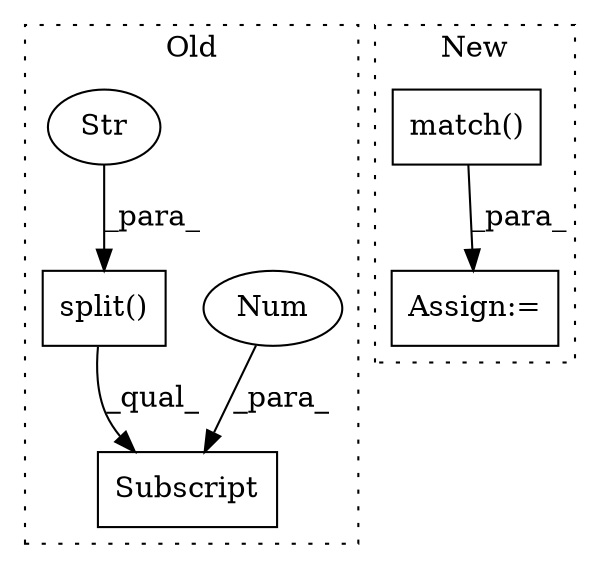 digraph G {
subgraph cluster0 {
1 [label="Subscript" a="63" s="2612,0" l="23,0" shape="box"];
3 [label="Num" a="76" s="2632" l="2" shape="ellipse"];
5 [label="split()" a="75" s="2612,2630" l="15,1" shape="box"];
6 [label="Str" a="66" s="2627" l="3" shape="ellipse"];
label = "Old";
style="dotted";
}
subgraph cluster1 {
2 [label="match()" a="75" s="2887,2943" l="9,1" shape="box"];
4 [label="Assign:=" a="68" s="2884" l="3" shape="box"];
label = "New";
style="dotted";
}
2 -> 4 [label="_para_"];
3 -> 1 [label="_para_"];
5 -> 1 [label="_qual_"];
6 -> 5 [label="_para_"];
}